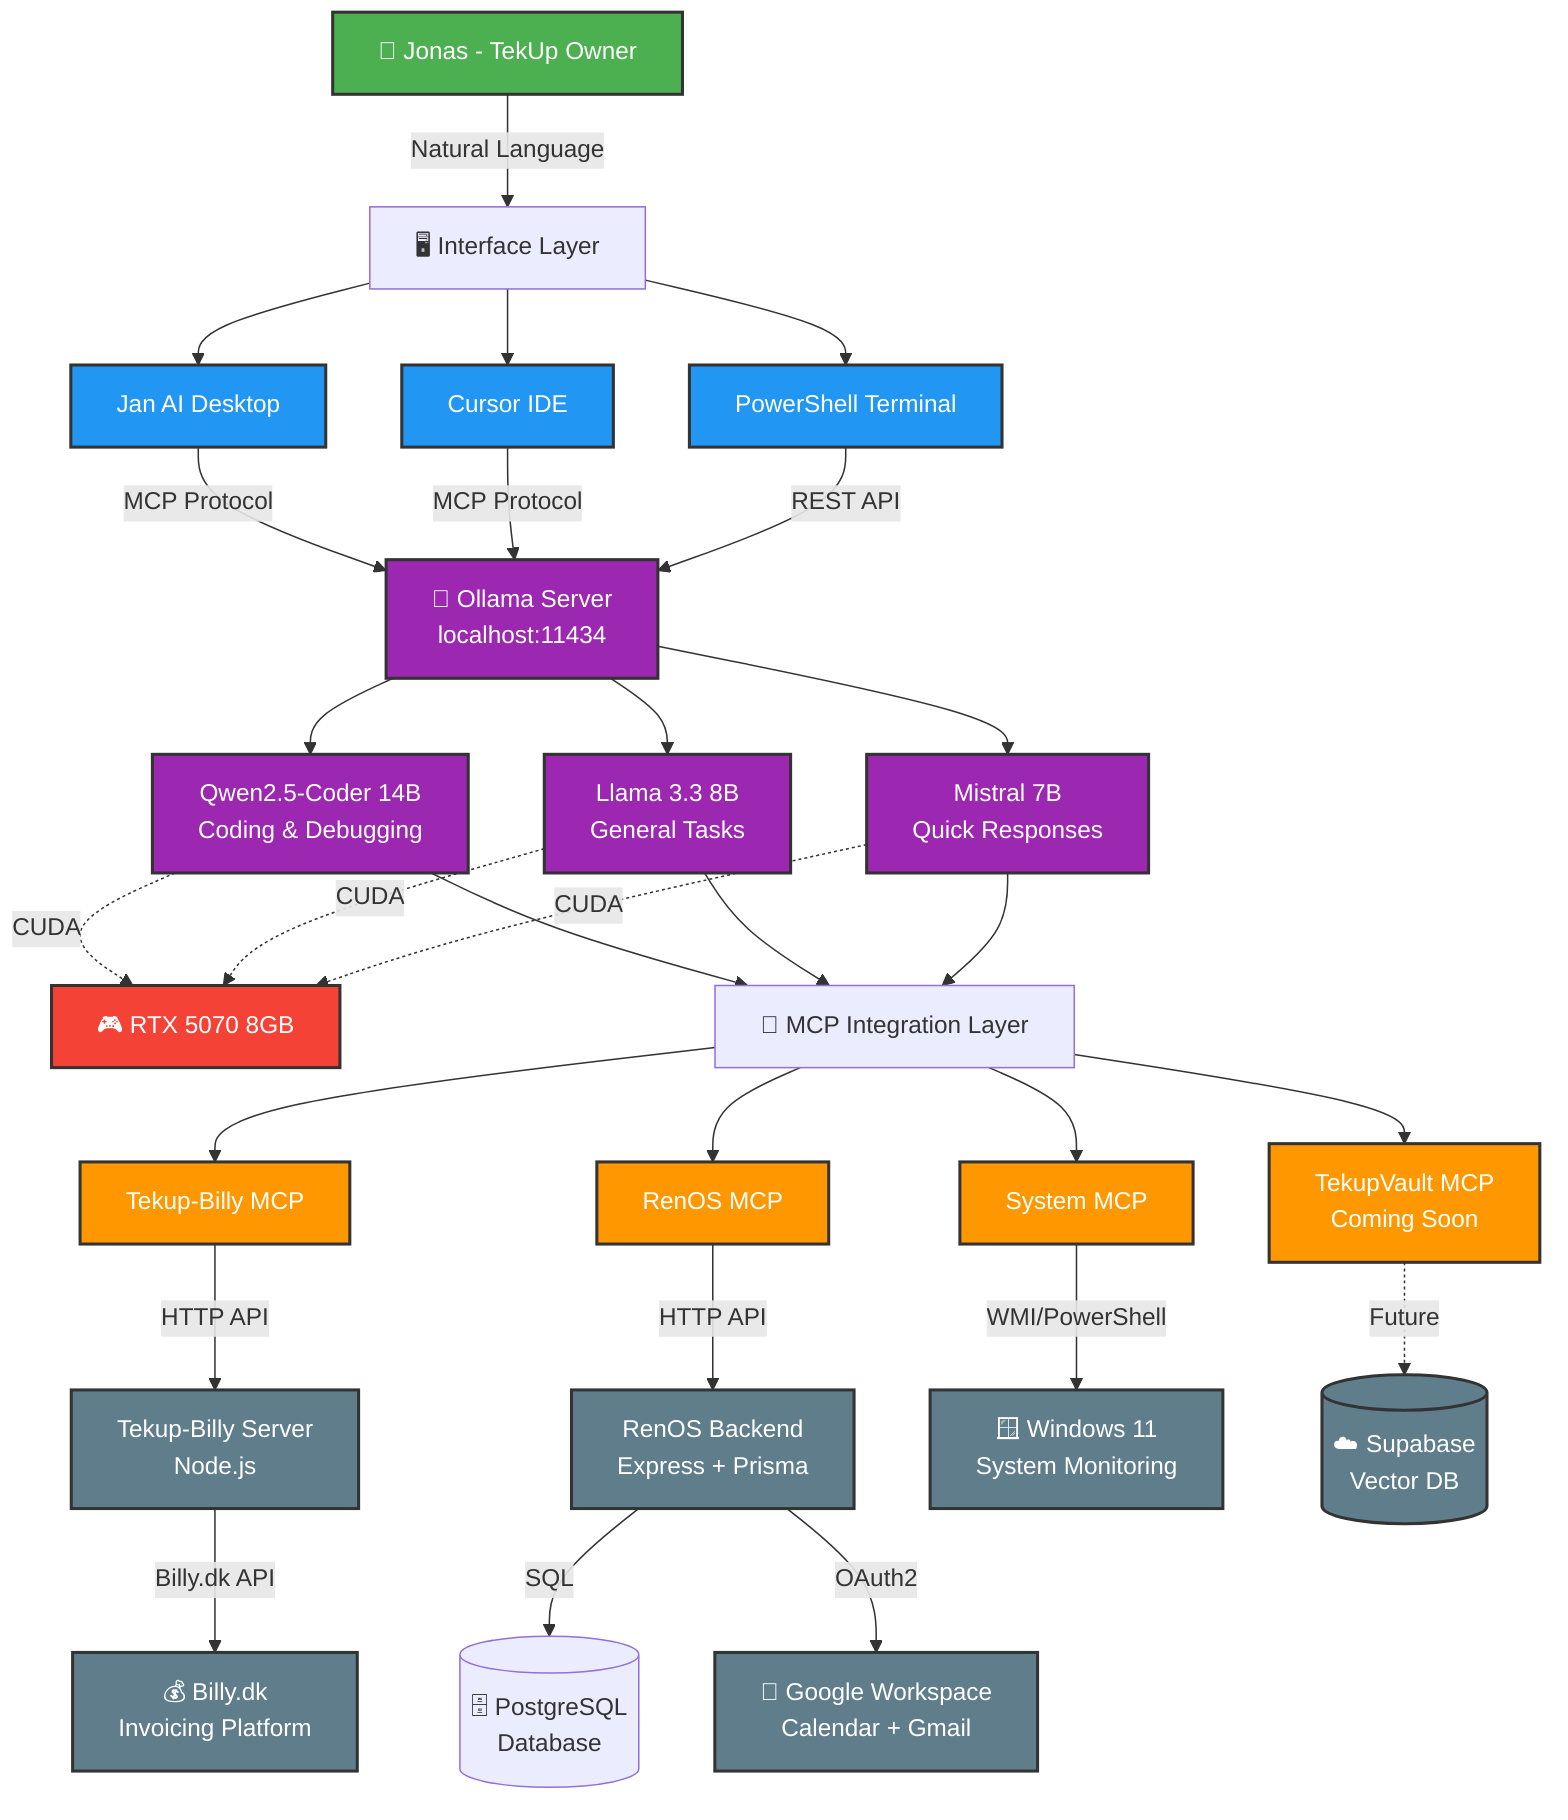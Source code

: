 graph TD
    %% User Interface Layer
    User[👤 Jonas - TekUp Owner] -->|Natural Language| Interface[🖥️ Interface Layer]
    
    Interface --> JanAI[Jan AI Desktop]
    Interface --> Cursor[Cursor IDE]
    Interface --> Terminal[PowerShell Terminal]
    
    %% AI Engine Layer
    JanAI -->|MCP Protocol| Ollama[🤖 Ollama Server<br/>localhost:11434]
    Cursor -->|MCP Protocol| Ollama
    Terminal -->|REST API| Ollama
    
    %% AI Models
    Ollama --> Qwen[Qwen2.5-Coder 14B<br/>Coding & Debugging]
    Ollama --> Llama[Llama 3.3 8B<br/>General Tasks]
    Ollama --> Mistral[Mistral 7B<br/>Quick Responses]
    
    %% GPU Acceleration
    Qwen -.->|CUDA| GPU[🎮 RTX 5070 8GB]
    Llama -.->|CUDA| GPU
    Mistral -.->|CUDA| GPU
    
    %% MCP Integration Layer
    Qwen --> MCPLayer[🔌 MCP Integration Layer]
    Llama --> MCPLayer
    Mistral --> MCPLayer
    
    %% MCP Servers
    MCPLayer --> BillyMCP[Tekup-Billy MCP]
    MCPLayer --> RenosMCP[RenOS MCP]
    MCPLayer --> SystemMCP[System MCP]
    MCPLayer --> VaultMCP[TekupVault MCP<br/>Coming Soon]
    
    %% External Systems - Billy
    BillyMCP -->|HTTP API| TekupBilly[Tekup-Billy Server<br/>Node.js]
    TekupBilly -->|Billy.dk API| BillyDK[💰 Billy.dk<br/>Invoicing Platform]
    
    %% External Systems - RenOS
    RenosMCP -->|HTTP API| RenosBackend[RenOS Backend<br/>Express + Prisma]
    RenosBackend -->|SQL| PostgreSQL[(🗄️ PostgreSQL<br/>Database)]
    RenosBackend -->|OAuth2| GoogleWorkspace[📧 Google Workspace<br/>Calendar + Gmail]
    
    %% External Systems - System Monitoring
    SystemMCP -->|WMI/PowerShell| Windows[🪟 Windows 11<br/>System Monitoring]
    
    %% External Systems - TekupVault
    VaultMCP -.->|Future| Supabase[(☁️ Supabase<br/>Vector DB)]
    
    %% Styling
    classDef userStyle fill:#4CAF50,stroke:#333,stroke-width:2px,color:#fff
    classDef interfaceStyle fill:#2196F3,stroke:#333,stroke-width:2px,color:#fff
    classDef aiStyle fill:#9C27B0,stroke:#333,stroke-width:2px,color:#fff
    classDef mcpStyle fill:#FF9800,stroke:#333,stroke-width:2px,color:#fff
    classDef externalStyle fill:#607D8B,stroke:#333,stroke-width:2px,color:#fff
    classDef hardwareStyle fill:#F44336,stroke:#333,stroke-width:2px,color:#fff
    
    class User userStyle
    class JanAI,Cursor,Terminal interfaceStyle
    class Ollama,Qwen,Llama,Mistral aiStyle
    class BillyMCP,RenosMCP,SystemMCP,VaultMCP mcpStyle
    class TekupBilly,RenosBackend,BillyDK,GoogleWorkspace,Windows,Supabase externalStyle
    class GPU hardwareStyle
